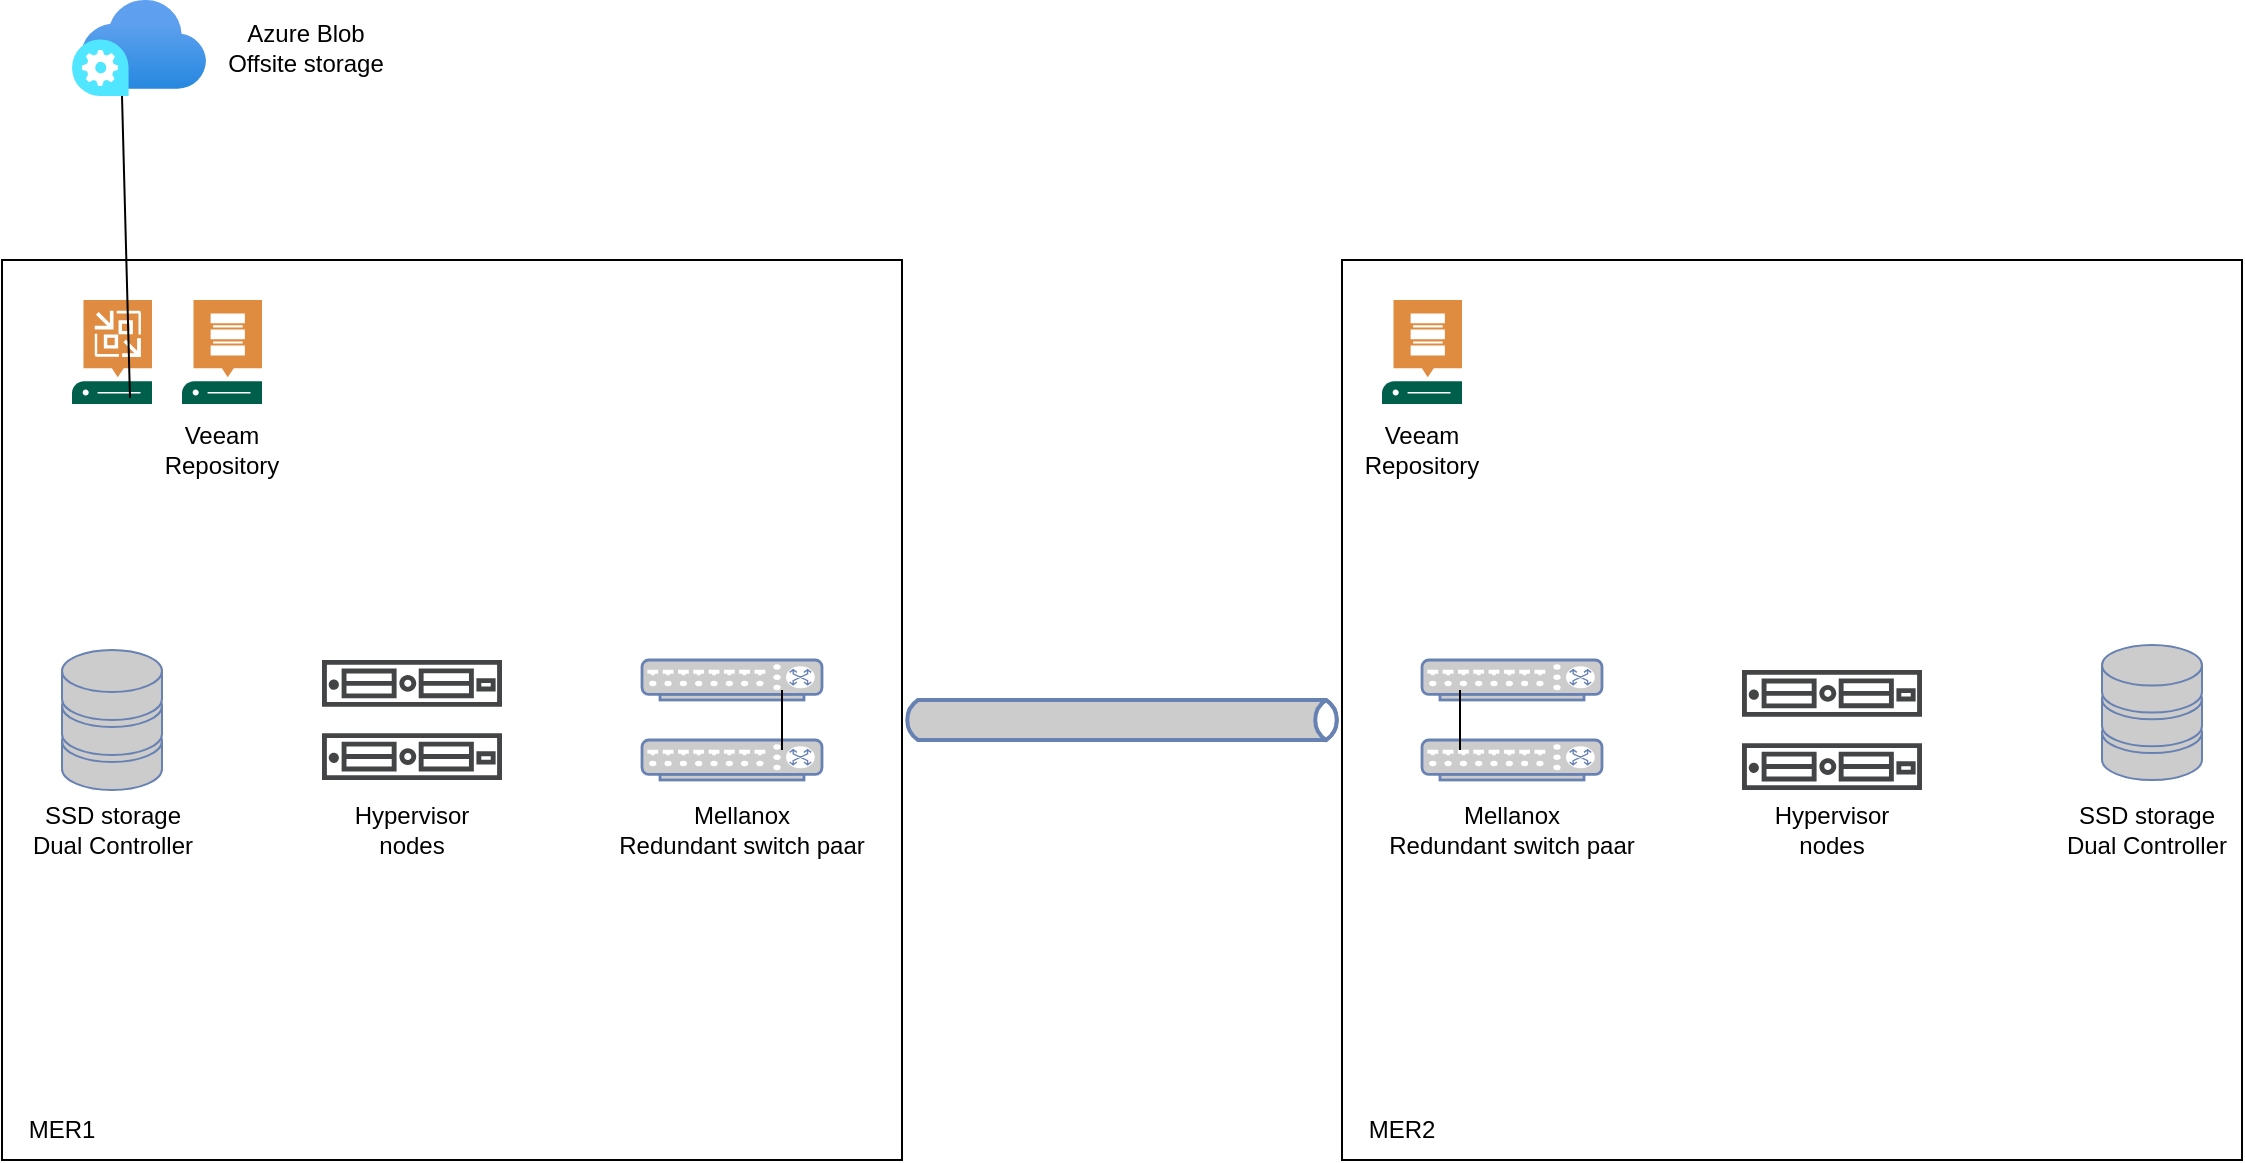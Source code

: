 <mxfile version="21.2.1" type="github">
  <diagram name="Page-1" id="197159a0-c6a4-9194-75a8-e4174976684c">
    <mxGraphModel dx="1314" dy="797" grid="1" gridSize="10" guides="1" tooltips="1" connect="1" arrows="1" fold="1" page="1" pageScale="1.5" pageWidth="1169" pageHeight="826" background="none" math="0" shadow="0">
      <root>
        <mxCell id="0" style=";html=1;" />
        <mxCell id="1" style=";html=1;" parent="0" />
        <mxCell id="CQruWPNJxI8brHRwqnNx-1" value="" style="whiteSpace=wrap;html=1;aspect=fixed;" vertex="1" parent="1">
          <mxGeometry x="210" y="440" width="450" height="450" as="geometry" />
        </mxCell>
        <mxCell id="CQruWPNJxI8brHRwqnNx-2" value="" style="whiteSpace=wrap;html=1;aspect=fixed;" vertex="1" parent="1">
          <mxGeometry x="880" y="440" width="450" height="450" as="geometry" />
        </mxCell>
        <mxCell id="CQruWPNJxI8brHRwqnNx-3" value="MER1" style="text;html=1;strokeColor=none;fillColor=none;align=center;verticalAlign=middle;whiteSpace=wrap;rounded=0;" vertex="1" parent="1">
          <mxGeometry x="210" y="860" width="60" height="30" as="geometry" />
        </mxCell>
        <mxCell id="CQruWPNJxI8brHRwqnNx-4" value="&lt;div&gt;MER2&lt;/div&gt;" style="text;html=1;strokeColor=none;fillColor=none;align=center;verticalAlign=middle;whiteSpace=wrap;rounded=0;" vertex="1" parent="1">
          <mxGeometry x="880" y="860" width="60" height="30" as="geometry" />
        </mxCell>
        <mxCell id="CQruWPNJxI8brHRwqnNx-5" value="" style="html=1;outlineConnect=0;fillColor=#CCCCCC;strokeColor=#6881B3;gradientColor=none;gradientDirection=north;strokeWidth=2;shape=mxgraph.networks.bus;gradientColor=none;gradientDirection=north;fontColor=#ffffff;perimeter=backbonePerimeter;backboneSize=20;" vertex="1" parent="1">
          <mxGeometry x="660" y="660" width="220" height="20" as="geometry" />
        </mxCell>
        <mxCell id="CQruWPNJxI8brHRwqnNx-6" value="" style="fontColor=#0066CC;verticalAlign=top;verticalLabelPosition=bottom;labelPosition=center;align=center;html=1;outlineConnect=0;fillColor=#CCCCCC;strokeColor=#6881B3;gradientColor=none;gradientDirection=north;strokeWidth=2;shape=mxgraph.networks.switch;" vertex="1" parent="1">
          <mxGeometry x="920" y="640" width="90" height="20" as="geometry" />
        </mxCell>
        <mxCell id="CQruWPNJxI8brHRwqnNx-7" value="" style="fontColor=#0066CC;verticalAlign=top;verticalLabelPosition=bottom;labelPosition=center;align=center;html=1;outlineConnect=0;fillColor=#CCCCCC;strokeColor=#6881B3;gradientColor=none;gradientDirection=north;strokeWidth=2;shape=mxgraph.networks.switch;" vertex="1" parent="1">
          <mxGeometry x="920" y="680" width="90" height="20" as="geometry" />
        </mxCell>
        <mxCell id="CQruWPNJxI8brHRwqnNx-8" value="" style="fontColor=#0066CC;verticalAlign=top;verticalLabelPosition=bottom;labelPosition=center;align=center;html=1;outlineConnect=0;fillColor=#CCCCCC;strokeColor=#6881B3;gradientColor=none;gradientDirection=north;strokeWidth=2;shape=mxgraph.networks.switch;" vertex="1" parent="1">
          <mxGeometry x="530" y="640" width="90" height="20" as="geometry" />
        </mxCell>
        <mxCell id="CQruWPNJxI8brHRwqnNx-9" value="" style="fontColor=#0066CC;verticalAlign=top;verticalLabelPosition=bottom;labelPosition=center;align=center;html=1;outlineConnect=0;fillColor=#CCCCCC;strokeColor=#6881B3;gradientColor=none;gradientDirection=north;strokeWidth=2;shape=mxgraph.networks.switch;" vertex="1" parent="1">
          <mxGeometry x="530" y="680" width="90" height="20" as="geometry" />
        </mxCell>
        <mxCell id="CQruWPNJxI8brHRwqnNx-11" value="" style="fontColor=#0066CC;verticalAlign=top;verticalLabelPosition=bottom;labelPosition=center;align=center;html=1;outlineConnect=0;fillColor=#CCCCCC;strokeColor=#6881B3;gradientColor=none;gradientDirection=north;strokeWidth=2;shape=mxgraph.networks.storage;" vertex="1" parent="1">
          <mxGeometry x="240" y="635" width="50" height="70" as="geometry" />
        </mxCell>
        <mxCell id="CQruWPNJxI8brHRwqnNx-12" value="" style="fontColor=#0066CC;verticalAlign=top;verticalLabelPosition=bottom;labelPosition=center;align=center;html=1;outlineConnect=0;fillColor=#CCCCCC;strokeColor=#6881B3;gradientColor=none;gradientDirection=north;strokeWidth=2;shape=mxgraph.networks.storage;" vertex="1" parent="1">
          <mxGeometry x="1260" y="632.5" width="50" height="67.5" as="geometry" />
        </mxCell>
        <mxCell id="CQruWPNJxI8brHRwqnNx-14" value="" style="sketch=0;pointerEvents=1;shadow=0;dashed=0;html=1;strokeColor=none;fillColor=#005F4B;labelPosition=center;verticalLabelPosition=bottom;verticalAlign=top;align=center;outlineConnect=0;shape=mxgraph.veeam2.vbr_server;" vertex="1" parent="1">
          <mxGeometry x="245" y="460" width="40" height="52" as="geometry" />
        </mxCell>
        <mxCell id="CQruWPNJxI8brHRwqnNx-16" value="" style="sketch=0;pointerEvents=1;shadow=0;dashed=0;html=1;strokeColor=none;fillColor=#005F4B;labelPosition=center;verticalLabelPosition=bottom;verticalAlign=top;align=center;outlineConnect=0;shape=mxgraph.veeam2.repository_server;" vertex="1" parent="1">
          <mxGeometry x="300" y="460" width="40" height="52" as="geometry" />
        </mxCell>
        <mxCell id="CQruWPNJxI8brHRwqnNx-17" value="" style="sketch=0;pointerEvents=1;shadow=0;dashed=0;html=1;strokeColor=none;fillColor=#005F4B;labelPosition=center;verticalLabelPosition=bottom;verticalAlign=top;align=center;outlineConnect=0;shape=mxgraph.veeam2.repository_server;" vertex="1" parent="1">
          <mxGeometry x="900" y="460" width="40" height="52" as="geometry" />
        </mxCell>
        <mxCell id="CQruWPNJxI8brHRwqnNx-19" value="SSD storage&lt;br&gt;Dual Controller" style="text;html=1;strokeColor=none;fillColor=none;align=center;verticalAlign=middle;whiteSpace=wrap;rounded=0;" vertex="1" parent="1">
          <mxGeometry x="222.5" y="710" width="85" height="30" as="geometry" />
        </mxCell>
        <mxCell id="CQruWPNJxI8brHRwqnNx-20" value="SSD storage&lt;br&gt;Dual Controller" style="text;html=1;strokeColor=none;fillColor=none;align=center;verticalAlign=middle;whiteSpace=wrap;rounded=0;" vertex="1" parent="1">
          <mxGeometry x="1240" y="710" width="85" height="30" as="geometry" />
        </mxCell>
        <mxCell id="CQruWPNJxI8brHRwqnNx-21" value="Mellanox&lt;br&gt;Redundant switch paar" style="text;html=1;strokeColor=none;fillColor=none;align=center;verticalAlign=middle;whiteSpace=wrap;rounded=0;" vertex="1" parent="1">
          <mxGeometry x="510" y="710" width="140" height="30" as="geometry" />
        </mxCell>
        <mxCell id="CQruWPNJxI8brHRwqnNx-22" value="Mellanox&lt;br&gt;Redundant switch paar" style="text;html=1;strokeColor=none;fillColor=none;align=center;verticalAlign=middle;whiteSpace=wrap;rounded=0;" vertex="1" parent="1">
          <mxGeometry x="895" y="710" width="140" height="30" as="geometry" />
        </mxCell>
        <mxCell id="CQruWPNJxI8brHRwqnNx-23" value="Veeam Repository" style="text;html=1;strokeColor=none;fillColor=none;align=center;verticalAlign=middle;whiteSpace=wrap;rounded=0;" vertex="1" parent="1">
          <mxGeometry x="890" y="520" width="60" height="30" as="geometry" />
        </mxCell>
        <mxCell id="CQruWPNJxI8brHRwqnNx-24" value="Veeam Repository" style="text;html=1;strokeColor=none;fillColor=none;align=center;verticalAlign=middle;whiteSpace=wrap;rounded=0;" vertex="1" parent="1">
          <mxGeometry x="290" y="520" width="60" height="30" as="geometry" />
        </mxCell>
        <mxCell id="CQruWPNJxI8brHRwqnNx-25" value="" style="endArrow=none;html=1;rounded=0;" edge="1" parent="1">
          <mxGeometry width="50" height="50" relative="1" as="geometry">
            <mxPoint x="939" y="685" as="sourcePoint" />
            <mxPoint x="939" y="655" as="targetPoint" />
          </mxGeometry>
        </mxCell>
        <mxCell id="CQruWPNJxI8brHRwqnNx-27" value="" style="endArrow=none;html=1;rounded=0;" edge="1" parent="1">
          <mxGeometry width="50" height="50" relative="1" as="geometry">
            <mxPoint x="600" y="685" as="sourcePoint" />
            <mxPoint x="600" y="655" as="targetPoint" />
            <Array as="points">
              <mxPoint x="600" y="665" />
            </Array>
          </mxGeometry>
        </mxCell>
        <mxCell id="CQruWPNJxI8brHRwqnNx-28" value="" style="image;aspect=fixed;html=1;points=[];align=center;fontSize=12;image=img/lib/azure2/storage/Data_Box_Edge.svg;" vertex="1" parent="1">
          <mxGeometry x="245" y="310" width="67" height="48" as="geometry" />
        </mxCell>
        <mxCell id="CQruWPNJxI8brHRwqnNx-29" value="" style="endArrow=none;html=1;rounded=0;exitX=0.725;exitY=0.942;exitDx=0;exitDy=0;exitPerimeter=0;" edge="1" parent="1" source="CQruWPNJxI8brHRwqnNx-14">
          <mxGeometry width="50" height="50" relative="1" as="geometry">
            <mxPoint x="270" y="428" as="sourcePoint" />
            <mxPoint x="270" y="358" as="targetPoint" />
          </mxGeometry>
        </mxCell>
        <mxCell id="CQruWPNJxI8brHRwqnNx-30" value="&lt;div&gt;Azure Blob&lt;/div&gt;&lt;div&gt;Offsite storage&lt;br&gt;&lt;/div&gt;" style="text;html=1;strokeColor=none;fillColor=none;align=center;verticalAlign=middle;whiteSpace=wrap;rounded=0;" vertex="1" parent="1">
          <mxGeometry x="312" y="319" width="100" height="30" as="geometry" />
        </mxCell>
        <mxCell id="CQruWPNJxI8brHRwqnNx-32" value="" style="sketch=0;pointerEvents=1;shadow=0;dashed=0;html=1;strokeColor=none;fillColor=#434445;aspect=fixed;labelPosition=center;verticalLabelPosition=bottom;verticalAlign=top;align=center;outlineConnect=0;shape=mxgraph.vvd.server;" vertex="1" parent="1">
          <mxGeometry x="370" y="676.6" width="90" height="23.4" as="geometry" />
        </mxCell>
        <mxCell id="CQruWPNJxI8brHRwqnNx-33" value="" style="sketch=0;pointerEvents=1;shadow=0;dashed=0;html=1;strokeColor=none;fillColor=#434445;aspect=fixed;labelPosition=center;verticalLabelPosition=bottom;verticalAlign=top;align=center;outlineConnect=0;shape=mxgraph.vvd.server;" vertex="1" parent="1">
          <mxGeometry x="370" y="640" width="90" height="23.4" as="geometry" />
        </mxCell>
        <mxCell id="CQruWPNJxI8brHRwqnNx-35" value="" style="sketch=0;pointerEvents=1;shadow=0;dashed=0;html=1;strokeColor=none;fillColor=#434445;aspect=fixed;labelPosition=center;verticalLabelPosition=bottom;verticalAlign=top;align=center;outlineConnect=0;shape=mxgraph.vvd.server;" vertex="1" parent="1">
          <mxGeometry x="1080" y="681.6" width="90" height="23.4" as="geometry" />
        </mxCell>
        <mxCell id="CQruWPNJxI8brHRwqnNx-36" value="" style="sketch=0;pointerEvents=1;shadow=0;dashed=0;html=1;strokeColor=none;fillColor=#434445;aspect=fixed;labelPosition=center;verticalLabelPosition=bottom;verticalAlign=top;align=center;outlineConnect=0;shape=mxgraph.vvd.server;" vertex="1" parent="1">
          <mxGeometry x="1080" y="645" width="90" height="23.4" as="geometry" />
        </mxCell>
        <mxCell id="CQruWPNJxI8brHRwqnNx-37" value="Hypervisor nodes" style="text;html=1;strokeColor=none;fillColor=none;align=center;verticalAlign=middle;whiteSpace=wrap;rounded=0;" vertex="1" parent="1">
          <mxGeometry x="385" y="710" width="60" height="30" as="geometry" />
        </mxCell>
        <mxCell id="CQruWPNJxI8brHRwqnNx-38" value="Hypervisor nodes" style="text;html=1;strokeColor=none;fillColor=none;align=center;verticalAlign=middle;whiteSpace=wrap;rounded=0;" vertex="1" parent="1">
          <mxGeometry x="1095" y="710" width="60" height="30" as="geometry" />
        </mxCell>
      </root>
    </mxGraphModel>
  </diagram>
</mxfile>
